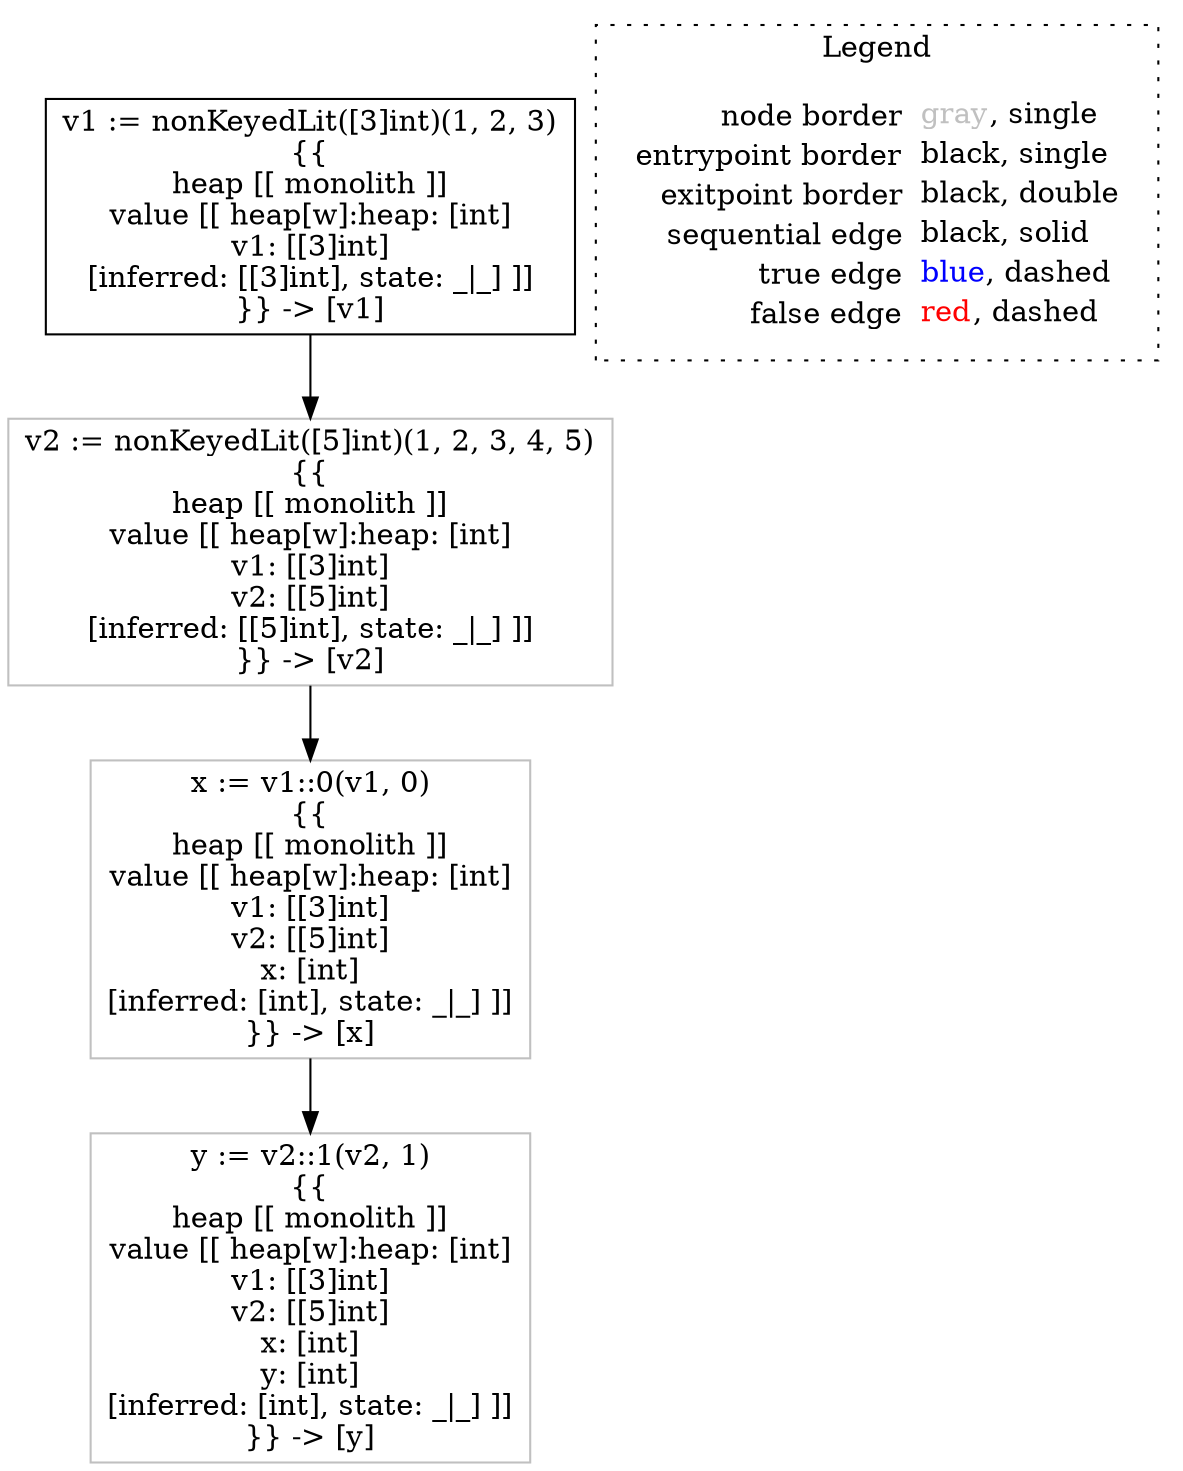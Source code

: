 digraph {
	"node0" [shape="rect",color="black",label=<v1 := nonKeyedLit([3]int)(1, 2, 3)<BR/>{{<BR/>heap [[ monolith ]]<BR/>value [[ heap[w]:heap: [int]<BR/>v1: [[3]int]<BR/>[inferred: [[3]int], state: _|_] ]]<BR/>}} -&gt; [v1]>];
	"node1" [shape="rect",color="gray",label=<x := v1::0(v1, 0)<BR/>{{<BR/>heap [[ monolith ]]<BR/>value [[ heap[w]:heap: [int]<BR/>v1: [[3]int]<BR/>v2: [[5]int]<BR/>x: [int]<BR/>[inferred: [int], state: _|_] ]]<BR/>}} -&gt; [x]>];
	"node2" [shape="rect",color="gray",label=<y := v2::1(v2, 1)<BR/>{{<BR/>heap [[ monolith ]]<BR/>value [[ heap[w]:heap: [int]<BR/>v1: [[3]int]<BR/>v2: [[5]int]<BR/>x: [int]<BR/>y: [int]<BR/>[inferred: [int], state: _|_] ]]<BR/>}} -&gt; [y]>];
	"node3" [shape="rect",color="gray",label=<v2 := nonKeyedLit([5]int)(1, 2, 3, 4, 5)<BR/>{{<BR/>heap [[ monolith ]]<BR/>value [[ heap[w]:heap: [int]<BR/>v1: [[3]int]<BR/>v2: [[5]int]<BR/>[inferred: [[5]int], state: _|_] ]]<BR/>}} -&gt; [v2]>];
	"node1" -> "node2" [color="black"];
	"node0" -> "node3" [color="black"];
	"node3" -> "node1" [color="black"];
subgraph cluster_legend {
	label="Legend";
	style=dotted;
	node [shape=plaintext];
	"legend" [label=<<table border="0" cellpadding="2" cellspacing="0" cellborder="0"><tr><td align="right">node border&nbsp;</td><td align="left"><font color="gray">gray</font>, single</td></tr><tr><td align="right">entrypoint border&nbsp;</td><td align="left"><font color="black">black</font>, single</td></tr><tr><td align="right">exitpoint border&nbsp;</td><td align="left"><font color="black">black</font>, double</td></tr><tr><td align="right">sequential edge&nbsp;</td><td align="left"><font color="black">black</font>, solid</td></tr><tr><td align="right">true edge&nbsp;</td><td align="left"><font color="blue">blue</font>, dashed</td></tr><tr><td align="right">false edge&nbsp;</td><td align="left"><font color="red">red</font>, dashed</td></tr></table>>];
}

}
